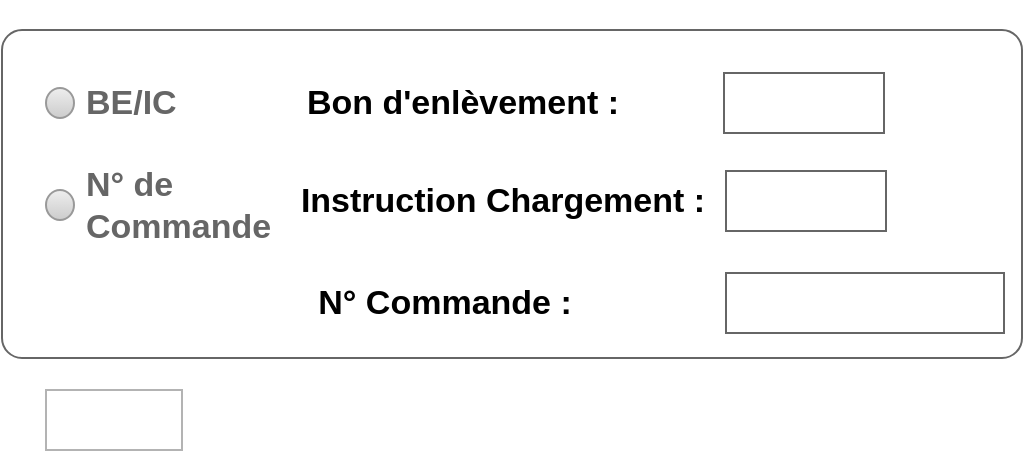 <mxfile version="15.9.1" type="github">
  <diagram id="a0E6QZM2HZ-s7aH5WRqD" name="Page-1">
    <mxGraphModel dx="1422" dy="705" grid="1" gridSize="10" guides="1" tooltips="1" connect="1" arrows="1" fold="1" page="1" pageScale="1" pageWidth="827" pageHeight="1169" math="0" shadow="0">
      <root>
        <mxCell id="0" />
        <mxCell id="1" parent="0" />
        <mxCell id="RB50mdJiRusD2UhwO1DG-13" value="" style="shape=mxgraph.mockup.containers.marginRect;rectMarginTop=10;strokeColor=#666666;strokeWidth=1;dashed=0;rounded=1;arcSize=5;recursiveResize=0;fontSize=17;fillColor=none;" vertex="1" parent="1">
          <mxGeometry x="50" y="110" width="510" height="174" as="geometry" />
        </mxCell>
        <mxCell id="RB50mdJiRusD2UhwO1DG-14" value="" style="shape=rect;strokeColor=none;fillColor=none;strokeWidth=1;dashed=0;rounded=1;arcSize=20;fontColor=none;fontSize=17;spacing=2;spacingTop=-2;align=left;autosize=1;spacingLeft=4;resizeWidth=0;resizeHeight=0;perimeter=none;noLabel=1;" vertex="1" parent="RB50mdJiRusD2UhwO1DG-13">
          <mxGeometry x="5" y="-5" width="50" height="40" as="geometry" />
        </mxCell>
        <mxCell id="RB50mdJiRusD2UhwO1DG-2" value="&lt;b&gt;BE/IC&lt;/b&gt;" style="shape=ellipse;fillColor=#eeeeee;strokeColor=#999999;gradientColor=#cccccc;html=1;align=left;spacingLeft=4;fontSize=17;fontColor=#666666;labelPosition=right;shadow=0;" vertex="1" parent="1">
          <mxGeometry x="72" y="149" width="14" height="15" as="geometry" />
        </mxCell>
        <mxCell id="RB50mdJiRusD2UhwO1DG-5" value="&lt;b&gt;N° de&lt;br&gt;Commande&lt;/b&gt;" style="shape=ellipse;fillColor=#eeeeee;strokeColor=#999999;gradientColor=#cccccc;html=1;align=left;spacingLeft=4;fontSize=17;fontColor=#666666;labelPosition=right;shadow=0;" vertex="1" parent="1">
          <mxGeometry x="72" y="200" width="14" height="15" as="geometry" />
        </mxCell>
        <mxCell id="RB50mdJiRusD2UhwO1DG-6" value="" style="strokeWidth=1;shadow=0;dashed=0;align=center;html=1;shape=mxgraph.mockup.text.textBox;fontColor=#666666;align=left;fontSize=17;spacingLeft=4;spacingTop=-3;strokeColor=#666666;mainText=" vertex="1" parent="1">
          <mxGeometry x="411" y="141.5" width="80" height="30" as="geometry" />
        </mxCell>
        <mxCell id="RB50mdJiRusD2UhwO1DG-7" value="&lt;font style=&quot;font-size: 17px&quot;&gt;&lt;b&gt;Bon d&#39;enlèvement :&lt;/b&gt;&lt;/font&gt;" style="text;html=1;align=center;verticalAlign=middle;resizable=0;points=[];autosize=1;strokeColor=none;fillColor=none;" vertex="1" parent="1">
          <mxGeometry x="195" y="146.5" width="170" height="20" as="geometry" />
        </mxCell>
        <mxCell id="RB50mdJiRusD2UhwO1DG-8" value="" style="strokeWidth=1;shadow=0;dashed=0;align=center;html=1;shape=mxgraph.mockup.text.textBox;fontColor=#666666;align=left;fontSize=17;spacingLeft=4;spacingTop=-3;strokeColor=#666666;mainText=" vertex="1" parent="1">
          <mxGeometry x="412" y="190.5" width="80" height="30" as="geometry" />
        </mxCell>
        <mxCell id="RB50mdJiRusD2UhwO1DG-9" value="&lt;font style=&quot;font-size: 17px&quot;&gt;&lt;b&gt;Instruction Chargement :&lt;/b&gt;&lt;/font&gt;" style="text;html=1;align=center;verticalAlign=middle;resizable=0;points=[];autosize=1;strokeColor=none;fillColor=none;" vertex="1" parent="1">
          <mxGeometry x="190" y="195.5" width="220" height="20" as="geometry" />
        </mxCell>
        <mxCell id="RB50mdJiRusD2UhwO1DG-10" value="" style="strokeWidth=1;shadow=0;dashed=0;align=center;html=1;shape=mxgraph.mockup.text.textBox;fontColor=#666666;align=left;fontSize=17;spacingLeft=4;spacingTop=-3;strokeColor=#666666;mainText=" vertex="1" parent="1">
          <mxGeometry x="412" y="241.5" width="139" height="30" as="geometry" />
        </mxCell>
        <mxCell id="RB50mdJiRusD2UhwO1DG-11" value="&lt;font style=&quot;font-size: 17px&quot;&gt;&lt;b&gt;N° Commande :&lt;/b&gt;&lt;/font&gt;" style="text;html=1;align=center;verticalAlign=middle;resizable=0;points=[];autosize=1;strokeColor=none;fillColor=none;" vertex="1" parent="1">
          <mxGeometry x="201" y="246.5" width="140" height="20" as="geometry" />
        </mxCell>
        <mxCell id="RB50mdJiRusD2UhwO1DG-12" value="" style="strokeWidth=1;shadow=0;dashed=0;align=center;html=1;shape=mxgraph.mockup.text.textBox;fontColor=#666666;align=left;fontSize=17;spacingLeft=4;spacingTop=-3;strokeColor=#B3B3B3;mainText=;fillColor=none;" vertex="1" parent="1">
          <mxGeometry x="72" y="300" width="68" height="30" as="geometry" />
        </mxCell>
      </root>
    </mxGraphModel>
  </diagram>
</mxfile>
